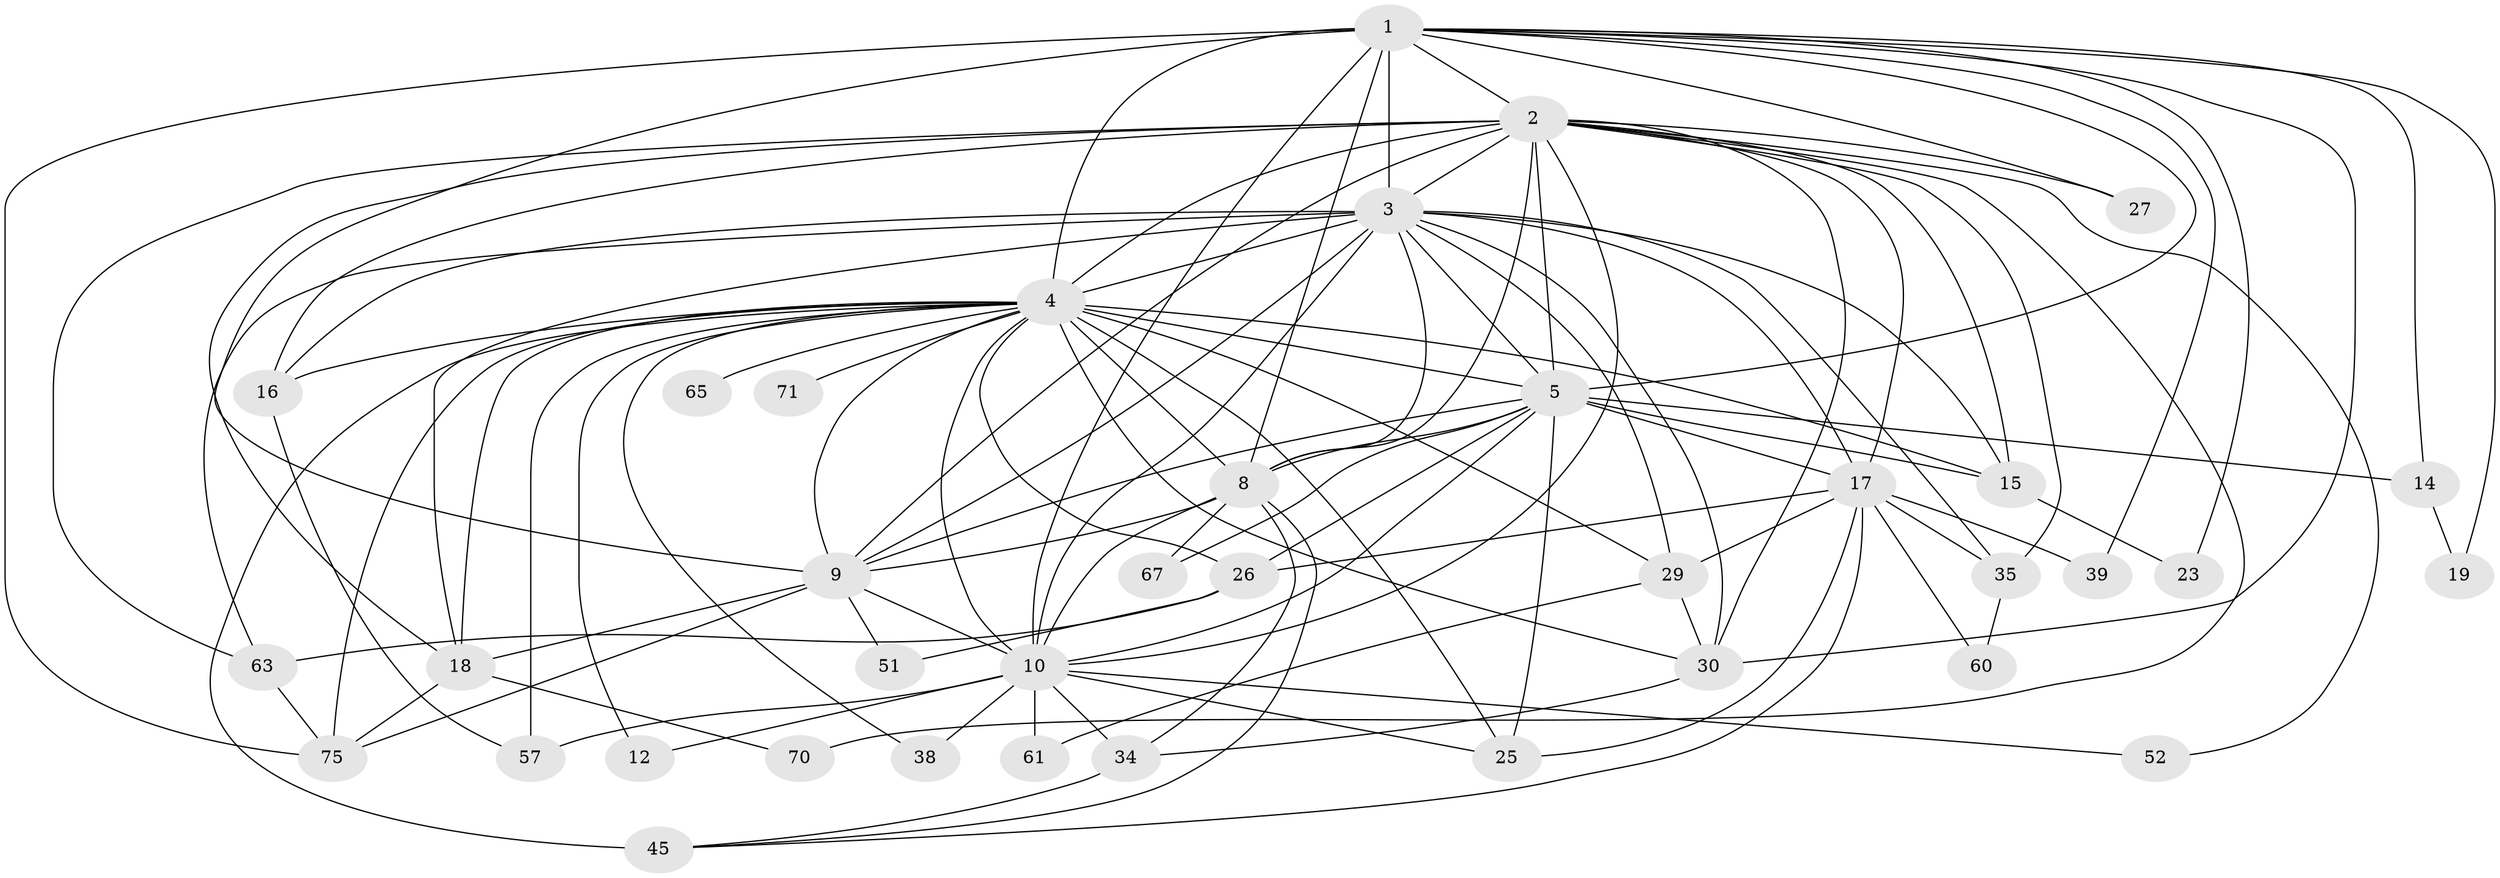 // original degree distribution, {19: 0.010638297872340425, 22: 0.02127659574468085, 21: 0.010638297872340425, 17: 0.031914893617021274, 12: 0.010638297872340425, 18: 0.010638297872340425, 20: 0.010638297872340425, 11: 0.010638297872340425, 2: 0.5319148936170213, 3: 0.1595744680851064, 5: 0.07446808510638298, 4: 0.09574468085106383, 7: 0.02127659574468085}
// Generated by graph-tools (version 1.1) at 2025/17/03/04/25 18:17:50]
// undirected, 37 vertices, 106 edges
graph export_dot {
graph [start="1"]
  node [color=gray90,style=filled];
  1 [super="+74"];
  2 [super="+50+59"];
  3 [super="+55+42+44+24+62"];
  4 [super="+53+11+80+54+7+31"];
  5 [super="+6"];
  8 [super="+20"];
  9;
  10 [super="+13"];
  12;
  14;
  15;
  16;
  17 [super="+83+22"];
  18 [super="+66"];
  19;
  23;
  25 [super="+81+89+77"];
  26 [super="+47+40"];
  27;
  29;
  30 [super="+41"];
  34 [super="+69"];
  35 [super="+49"];
  38;
  39;
  45 [super="+56"];
  51;
  52;
  57 [super="+58"];
  60;
  61;
  63 [super="+82"];
  65;
  67;
  70;
  71;
  75 [super="+76"];
  1 -- 2;
  1 -- 3;
  1 -- 4 [weight=4];
  1 -- 5 [weight=2];
  1 -- 8;
  1 -- 9;
  1 -- 10 [weight=2];
  1 -- 14;
  1 -- 19;
  1 -- 23;
  1 -- 27;
  1 -- 30;
  1 -- 39;
  1 -- 75;
  2 -- 3 [weight=2];
  2 -- 4 [weight=3];
  2 -- 5 [weight=2];
  2 -- 8;
  2 -- 9;
  2 -- 10;
  2 -- 15;
  2 -- 16;
  2 -- 17 [weight=2];
  2 -- 27;
  2 -- 30;
  2 -- 52;
  2 -- 63;
  2 -- 70;
  2 -- 35;
  2 -- 18;
  3 -- 4 [weight=5];
  3 -- 5 [weight=2];
  3 -- 8;
  3 -- 9;
  3 -- 10;
  3 -- 29;
  3 -- 35 [weight=2];
  3 -- 63;
  3 -- 30;
  3 -- 17;
  3 -- 15;
  3 -- 18;
  3 -- 16;
  4 -- 5 [weight=8];
  4 -- 8 [weight=7];
  4 -- 9 [weight=5];
  4 -- 10 [weight=3];
  4 -- 57;
  4 -- 65 [weight=2];
  4 -- 71 [weight=2];
  4 -- 45 [weight=3];
  4 -- 16;
  4 -- 25 [weight=2];
  4 -- 75;
  4 -- 12;
  4 -- 18 [weight=2];
  4 -- 29;
  4 -- 30;
  4 -- 38;
  4 -- 15;
  4 -- 26;
  5 -- 8 [weight=2];
  5 -- 9 [weight=3];
  5 -- 10 [weight=2];
  5 -- 14;
  5 -- 15;
  5 -- 17;
  5 -- 67;
  5 -- 25;
  5 -- 26;
  8 -- 9 [weight=2];
  8 -- 10 [weight=2];
  8 -- 34;
  8 -- 67;
  8 -- 45;
  9 -- 10;
  9 -- 18;
  9 -- 51;
  9 -- 75;
  10 -- 12;
  10 -- 34 [weight=2];
  10 -- 38;
  10 -- 52;
  10 -- 57;
  10 -- 61;
  10 -- 25;
  14 -- 19;
  15 -- 23;
  16 -- 57;
  17 -- 25;
  17 -- 26 [weight=2];
  17 -- 29;
  17 -- 35;
  17 -- 39;
  17 -- 60;
  17 -- 45;
  18 -- 70;
  18 -- 75;
  26 -- 63;
  26 -- 51;
  29 -- 61;
  29 -- 30;
  30 -- 34;
  34 -- 45;
  35 -- 60;
  63 -- 75;
}
